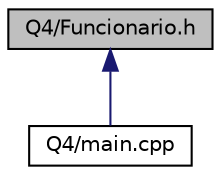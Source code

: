 digraph "Q4/Funcionario.h"
{
 // LATEX_PDF_SIZE
  edge [fontname="Helvetica",fontsize="10",labelfontname="Helvetica",labelfontsize="10"];
  node [fontname="Helvetica",fontsize="10",shape=record];
  Node1 [label="Q4/Funcionario.h",height=0.2,width=0.4,color="black", fillcolor="grey75", style="filled", fontcolor="black",tooltip=" "];
  Node1 -> Node2 [dir="back",color="midnightblue",fontsize="10",style="solid"];
  Node2 [label="Q4/main.cpp",height=0.2,width=0.4,color="black", fillcolor="white", style="filled",URL="$Q4_2main_8cpp.html",tooltip=" "];
}
